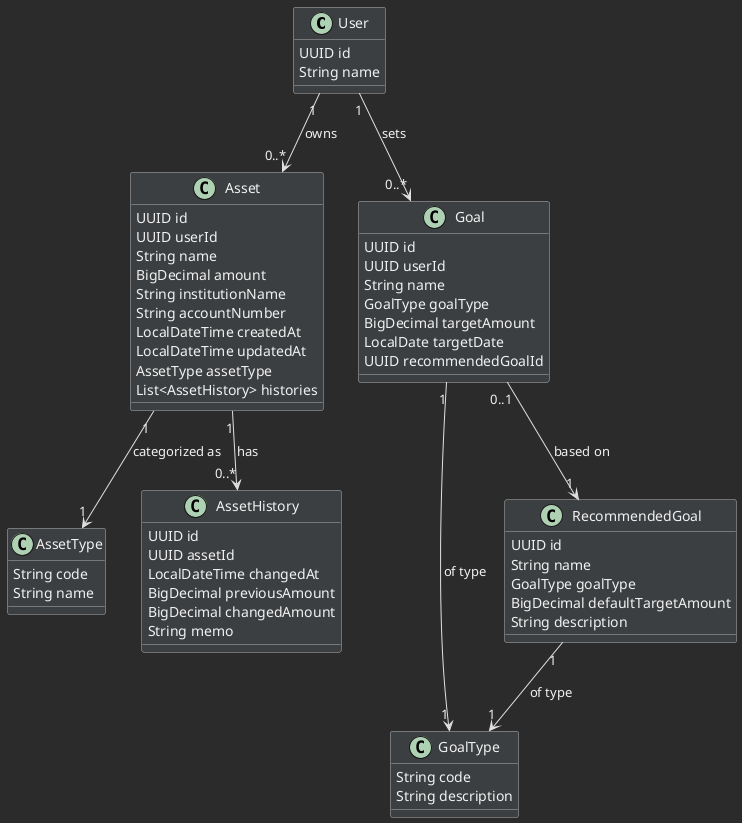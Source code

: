@startuml
skinparam backgroundColor #2b2b2b
skinparam classBackgroundColor #3c3f41
skinparam classBorderColor #b0b0b0
skinparam classFontColor #f0f0f0
skinparam classAttributeFontColor #f0f0f0
skinparam ArrowFontColor #f0f0f0
skinparam classAttributeIconSize 0
skinparam ArrowColor #e0e0e0
skinparam DefaultTextAlignment left

class User {
  UUID id
  String name
}

' 자산 관련 클래스
class Asset {
  UUID id
  UUID userId
  String name
  BigDecimal amount
  String institutionName
  String accountNumber
  LocalDateTime createdAt
  LocalDateTime updatedAt
  AssetType assetType
  List<AssetHistory> histories
}

class AssetType {
  String code
  String name
}

class AssetHistory {
  UUID id
  UUID assetId
  LocalDateTime changedAt
  BigDecimal previousAmount
  BigDecimal changedAmount
  String memo
}

' 목표 관련 클래스
class Goal {
  UUID id
  UUID userId
  String name
  GoalType goalType
  BigDecimal targetAmount
  LocalDate targetDate
  UUID recommendedGoalId
}

class GoalType {
  String code
  String description
}

class RecommendedGoal {
  UUID id
  String name
  GoalType goalType
  BigDecimal defaultTargetAmount
  String description
}

' 관계 설정
User "1" --> "0..*" Asset : owns
Asset "1" --> "0..*" AssetHistory : has
Asset "1" --> "1" AssetType : categorized as

User "1" --> "0..*" Goal : sets
Goal "1" --> "1" GoalType : of type
Goal "0..1" --> "1" RecommendedGoal : based on
RecommendedGoal "1" --> "1" GoalType : of type

@enduml
